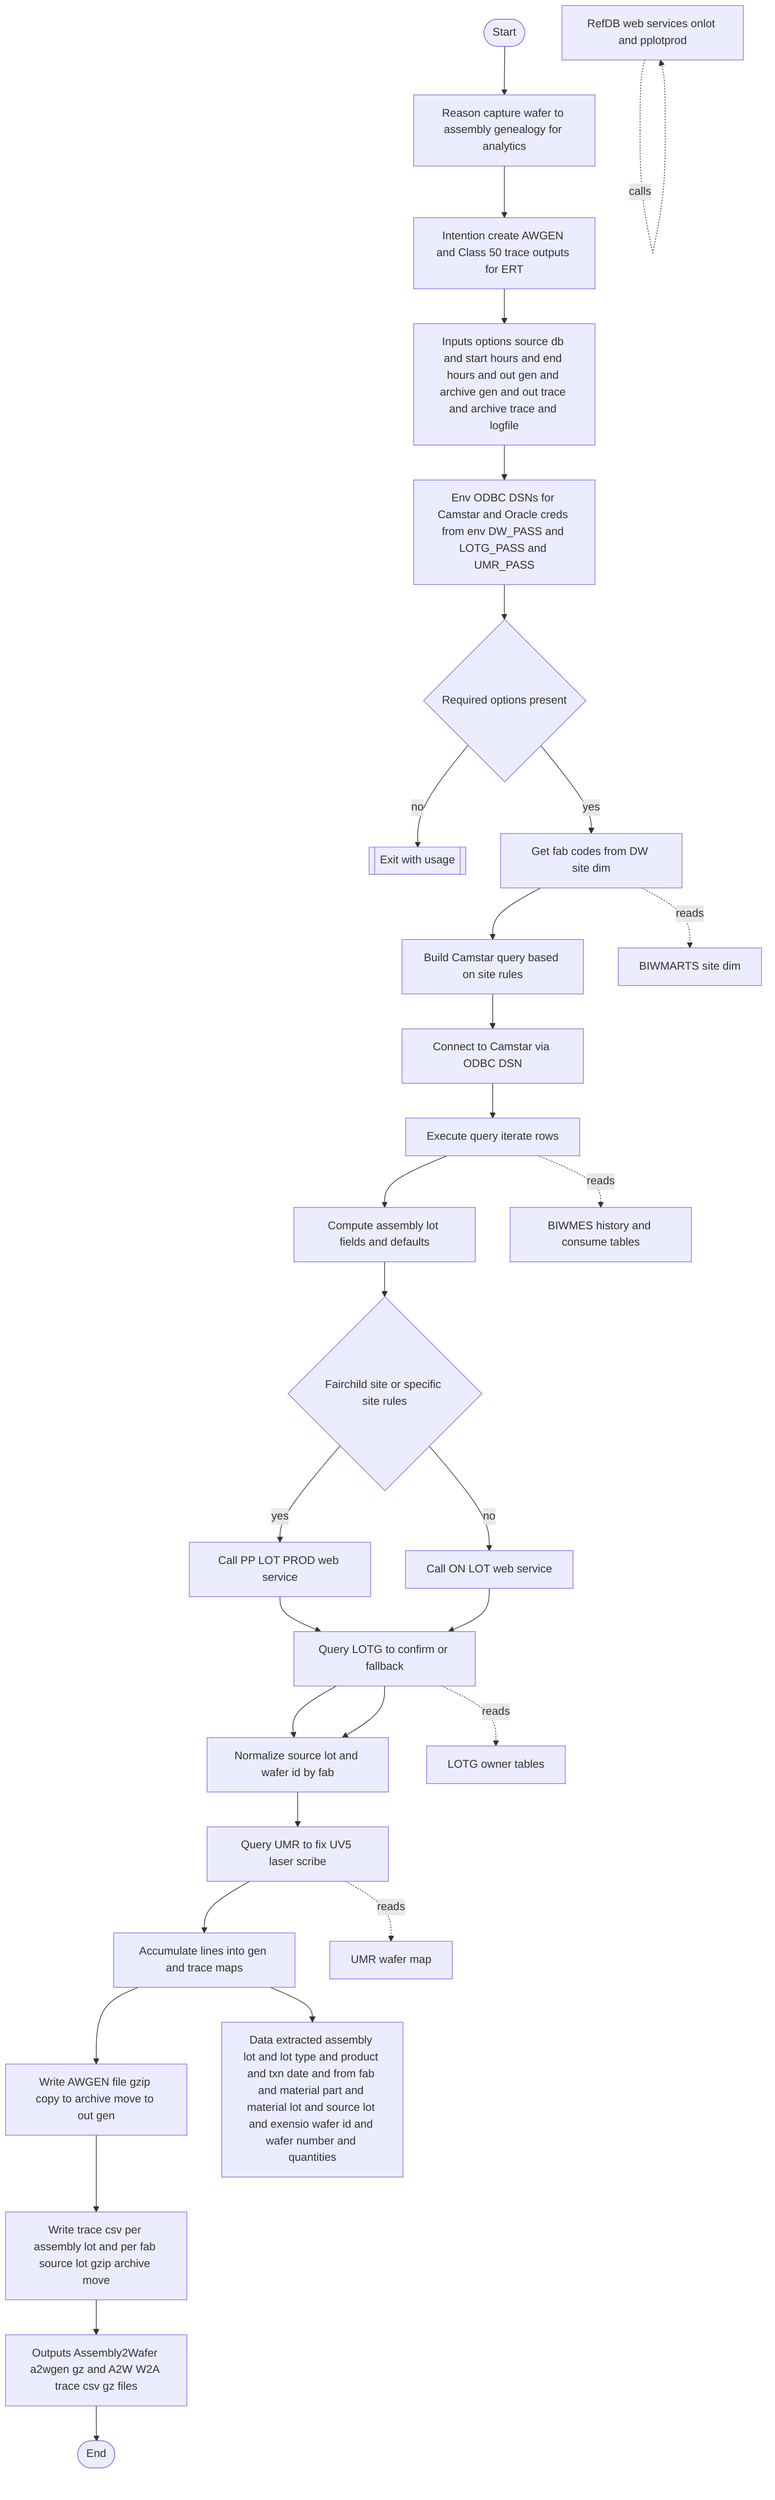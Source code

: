 %% Camstar Wafer to Assembly Genealogy Extraction Flow
%% Source refb_ingest/getCamstarWafer2AssemblyGenealogy.pl
%% Keep labels simple to avoid render errors

flowchart TD
  A([Start])
  RZ[Reason capture wafer to assembly genealogy for analytics]
  IT[Intention create AWGEN and Class 50 trace outputs for ERT]

  INP[Inputs options source db and start hours and end hours and out gen and archive gen and out trace and archive trace and logfile]
  ENV[Env ODBC DSNs for Camstar and Oracle creds from env DW_PASS and LOTG_PASS and UMR_PASS]
  V1{Required options present}
  UX[[Exit with usage]]

  FAB[Get fab codes from DW site dim]
  SQL[Build Camstar query based on site rules]
  CONN[Connect to Camstar via ODBC DSN]
  RUN[Execute query iterate rows]

  %% Per row processing
  P1[Compute assembly lot fields and defaults]
  P2{Fairchild site or specific site rules}
  WS1[Call ON LOT web service]
  WS2[Call PP LOT PROD web service]
  LG[Query LOTG to confirm or fallback]
  UMR[Query UMR to fix UV5 laser scribe]
  NORM[Normalize source lot and wafer id by fab]
  ACC[Accumulate lines into gen and trace maps]

  OUT1[Write AWGEN file gzip copy to archive move to out gen]
  OUT2[Write trace csv per assembly lot and per fab source lot gzip archive move]
  ENDN([End])

  T1[BIWMES history and consume tables]
  T2[BIWMARTS site dim]
  T3[LOTG owner tables]
  T4[UMR wafer map]
  WS[RefDB web services onlot and pplotprod]

  DATA[Data extracted assembly lot and lot type and product and txn date and from fab and material part and material lot and source lot and exensio wafer id and wafer number and quantities]
  OUTS[Outputs Assembly2Wafer a2wgen gz and A2W W2A trace csv gz files]

  A --> RZ --> IT --> INP --> ENV --> V1
  V1 -- no --> UX
  V1 -- yes --> FAB --> SQL --> CONN --> RUN --> P1 --> P2
  P2 -- yes --> WS2 --> LG --> NORM
  P2 -- no --> WS1 --> LG --> NORM
  NORM --> UMR --> ACC
  ACC --> DATA

  RUN -. reads .-> T1
  FAB -. reads .-> T2
  LG -. reads .-> T3
  UMR -. reads .-> T4
  WS -. calls .-> WS

  ACC --> OUT1 --> OUT2 --> OUTS --> ENDN